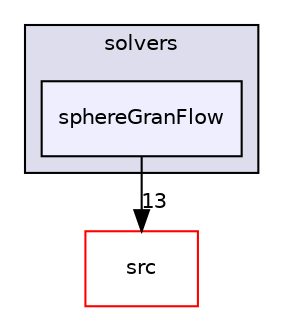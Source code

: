 digraph "solvers/sphereGranFlow" {
  compound=true
  node [ fontsize="10", fontname="Helvetica"];
  edge [ labelfontsize="10", labelfontname="Helvetica"];
  subgraph clusterdir_65b24c28d0f232e494405d4f9f0c5236 {
    graph [ bgcolor="#ddddee", pencolor="black", label="solvers" fontname="Helvetica", fontsize="10", URL="dir_65b24c28d0f232e494405d4f9f0c5236.html"]
  dir_ac9f1d02bd348986b458efcb0494a045 [shape=box, label="sphereGranFlow", style="filled", fillcolor="#eeeeff", pencolor="black", URL="dir_ac9f1d02bd348986b458efcb0494a045.html"];
  }
  dir_68267d1309a1af8e8297ef4c3efbcdba [shape=box label="src" fillcolor="white" style="filled" color="red" URL="dir_68267d1309a1af8e8297ef4c3efbcdba.html"];
  dir_ac9f1d02bd348986b458efcb0494a045->dir_68267d1309a1af8e8297ef4c3efbcdba [headlabel="13", labeldistance=1.5 headhref="dir_000005_000007.html"];
}
